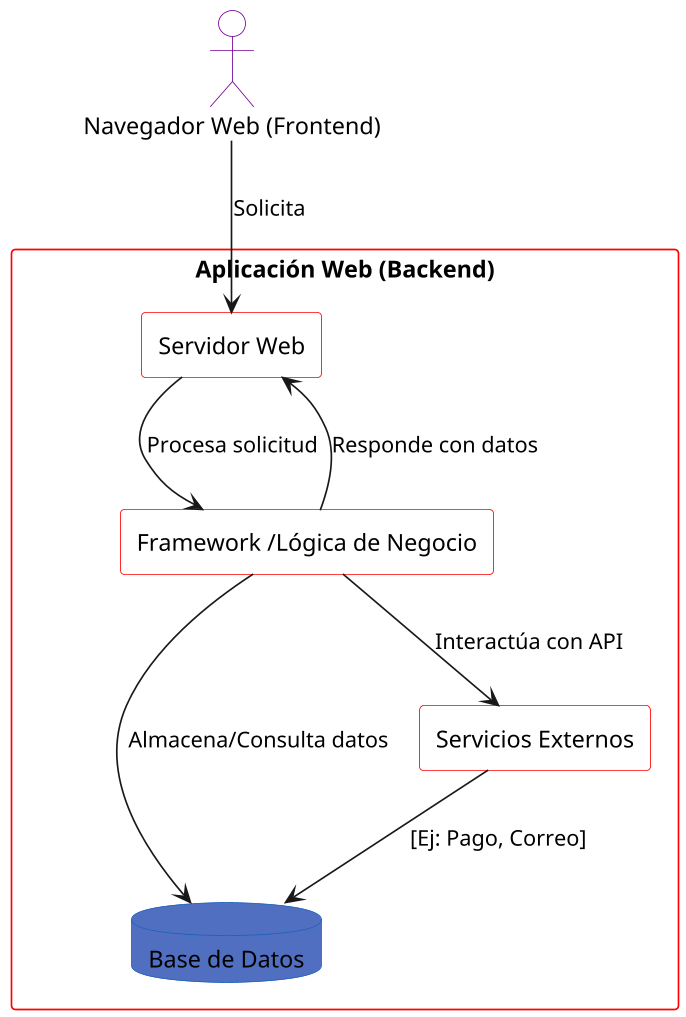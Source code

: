 @startuml 09_diagrama
skinparam dpi 160
skinparam backgroundColor #ffffffff
skinparam handwritten false

skinparam rectangle {
  BackgroundColor #ffffffff
  BorderColor #ff0000ff
}

skinparam actor {
  BackgroundColor #ffffffff
  BorderColor #740097ff
}

skinparam database {
  BackgroundColor #516fc0ff
  BorderColor #1a60bbff
}

actor "Navegador Web (Frontend)" as Frontend

rectangle "Aplicación Web (Backend)" {
  rectangle "Servidor Web" as ServidorWeb
  rectangle "Framework /Lógica de Negocio" as LogicaApp
  database "Base de Datos" as Basededatos
  rectangle "Servicios Externos" as ExternalServices
}

Frontend --> ServidorWeb : Solicita
ServidorWeb --> LogicaApp : Procesa solicitud
LogicaApp --> Basededatos : Almacena/Consulta datos
LogicaApp --> ExternalServices : Interactúa con API
ExternalServices --> Basededatos : [Ej: Pago, Correo]
ServidorWeb <-- LogicaApp : Responde con datos

@enduml
